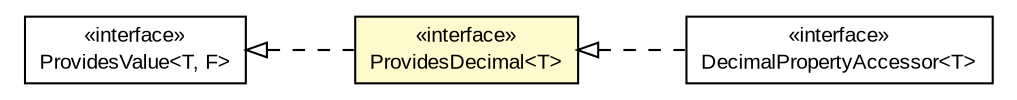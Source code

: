 #!/usr/local/bin/dot
#
# Class diagram 
# Generated by UMLGraph version R5_6-24-gf6e263 (http://www.umlgraph.org/)
#

digraph G {
	edge [fontname="arial",fontsize=10,labelfontname="arial",labelfontsize=10];
	node [fontname="arial",fontsize=10,shape=plaintext];
	nodesep=0.25;
	ranksep=0.5;
	rankdir=LR;
	// org.turbogwt.mvp.databind.client.property.ProvidesValue<T, F>
	c1317 [label=<<table title="org.turbogwt.mvp.databind.client.property.ProvidesValue" border="0" cellborder="1" cellspacing="0" cellpadding="2" port="p" href="./ProvidesValue.html">
		<tr><td><table border="0" cellspacing="0" cellpadding="1">
<tr><td align="center" balign="center"> &#171;interface&#187; </td></tr>
<tr><td align="center" balign="center"> ProvidesValue&lt;T, F&gt; </td></tr>
		</table></td></tr>
		</table>>, URL="./ProvidesValue.html", fontname="arial", fontcolor="black", fontsize=10.0];
	// org.turbogwt.mvp.databind.client.property.ProvidesDecimal<T>
	c1323 [label=<<table title="org.turbogwt.mvp.databind.client.property.ProvidesDecimal" border="0" cellborder="1" cellspacing="0" cellpadding="2" port="p" bgcolor="lemonChiffon" href="./ProvidesDecimal.html">
		<tr><td><table border="0" cellspacing="0" cellpadding="1">
<tr><td align="center" balign="center"> &#171;interface&#187; </td></tr>
<tr><td align="center" balign="center"> ProvidesDecimal&lt;T&gt; </td></tr>
		</table></td></tr>
		</table>>, URL="./ProvidesDecimal.html", fontname="arial", fontcolor="black", fontsize=10.0];
	// org.turbogwt.mvp.databind.client.property.DecimalPropertyAccessor<T>
	c1331 [label=<<table title="org.turbogwt.mvp.databind.client.property.DecimalPropertyAccessor" border="0" cellborder="1" cellspacing="0" cellpadding="2" port="p" href="./DecimalPropertyAccessor.html">
		<tr><td><table border="0" cellspacing="0" cellpadding="1">
<tr><td align="center" balign="center"> &#171;interface&#187; </td></tr>
<tr><td align="center" balign="center"> DecimalPropertyAccessor&lt;T&gt; </td></tr>
		</table></td></tr>
		</table>>, URL="./DecimalPropertyAccessor.html", fontname="arial", fontcolor="black", fontsize=10.0];
	//org.turbogwt.mvp.databind.client.property.ProvidesDecimal<T> implements org.turbogwt.mvp.databind.client.property.ProvidesValue<T, F>
	c1317:p -> c1323:p [dir=back,arrowtail=empty,style=dashed];
	//org.turbogwt.mvp.databind.client.property.DecimalPropertyAccessor<T> implements org.turbogwt.mvp.databind.client.property.ProvidesDecimal<T>
	c1323:p -> c1331:p [dir=back,arrowtail=empty,style=dashed];
}


